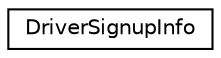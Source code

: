digraph "Graphical Class Hierarchy"
{
 // LATEX_PDF_SIZE
  edge [fontname="Helvetica",fontsize="10",labelfontname="Helvetica",labelfontsize="10"];
  node [fontname="Helvetica",fontsize="10",shape=record];
  rankdir="LR";
  Node0 [label="DriverSignupInfo",height=0.2,width=0.4,color="black", fillcolor="white", style="filled",URL="$structDriverSignupInfo.html",tooltip=" "];
}
